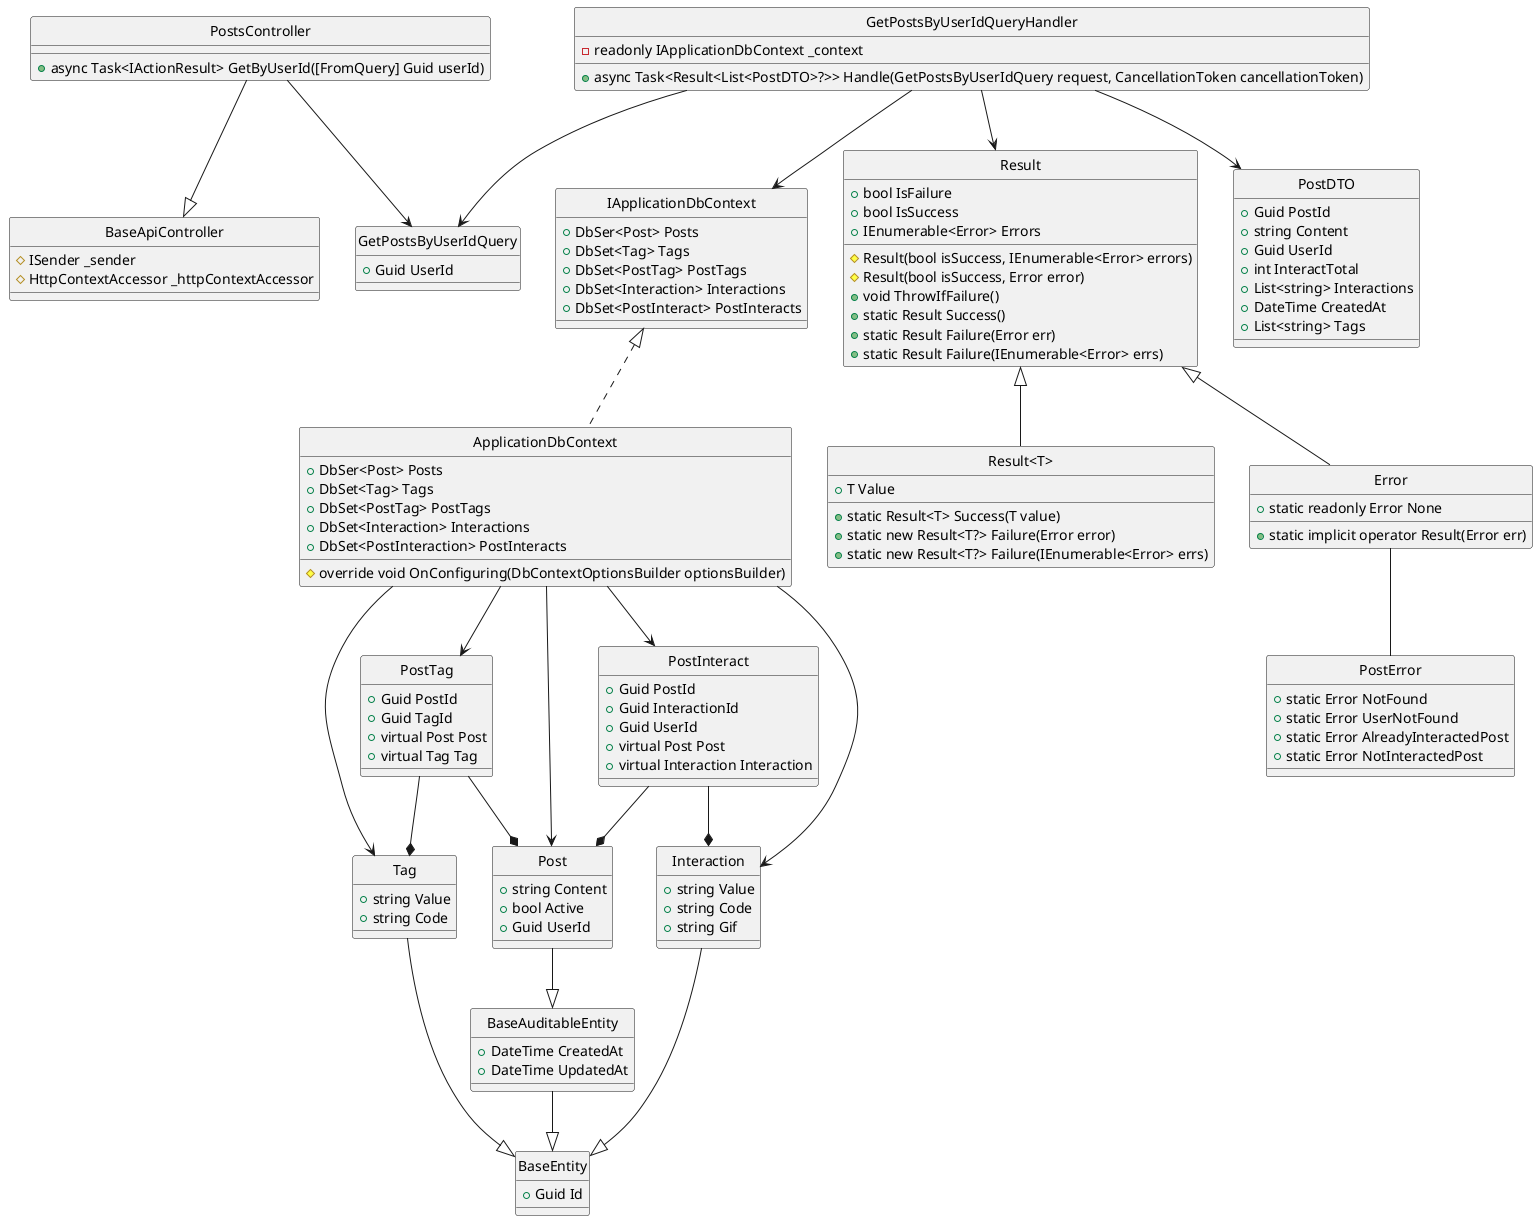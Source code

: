 @startuml 
hide circle

class BaseApiController {
    #ISender _sender
    #HttpContextAccessor _httpContextAccessor
}

class PostsController {
    +async Task<IActionResult> GetByUserId([FromQuery] Guid userId)
}

class GetPostsByUserIdQuery {
    +Guid UserId
}

class GetPostsByUserIdQueryHandler {
    -readonly IApplicationDbContext _context
    +async Task<Result<List<PostDTO>?>> Handle(GetPostsByUserIdQuery request, CancellationToken cancellationToken)
}

class IApplicationDbContext {
    +DbSer<Post> Posts
    +DbSet<Tag> Tags
    +DbSet<PostTag> PostTags
    +DbSet<Interaction> Interactions
    +DbSet<PostInteract> PostInteracts
}

class ApplicationDbContext {
    +DbSer<Post> Posts
    +DbSet<Tag> Tags
    +DbSet<PostTag> PostTags
    +DbSet<Interaction> Interactions
    +DbSet<PostInteraction> PostInteracts
    #override void OnConfiguring(DbContextOptionsBuilder optionsBuilder)
}

class Result {
    +bool IsFailure
    +bool IsSuccess
    +IEnumerable<Error> Errors
    #Result(bool isSuccess, IEnumerable<Error> errors)
    #Result(bool isSuccess, Error error)
    +void ThrowIfFailure()
    +static Result Success()
    +static Result Failure(Error err)
    +static Result Failure(IEnumerable<Error> errs)
}

class "Result<T>" {
    +T Value
    +static Result<T> Success(T value)
    +static new Result<T?> Failure(Error error)
    +static new Result<T?> Failure(IEnumerable<Error> errs)
}

class Error {
    +static readonly Error None
    +static implicit operator Result(Error err)
}

class PostError {
    +static Error NotFound
    +static Error UserNotFound
    +static Error AlreadyInteractedPost
    +static Error NotInteractedPost
}

class PostDTO {
    +Guid PostId
    +string Content
    +Guid UserId
    +int InteractTotal 
    +List<string> Interactions
    +DateTime CreatedAt
    +List<string> Tags
}

class BaseEntity {
    +Guid Id
}

class BaseAuditableEntity{
    +DateTime CreatedAt
    +DateTime UpdatedAt
}

class Tag {
    +string Value
    +string Code
}

class Post {
    +string Content
    +bool Active
    +Guid UserId
}

class PostTag {
    +Guid PostId
    +Guid TagId 
    +virtual Post Post
    +virtual Tag Tag
}

class Interaction {
    +string Value
    +string Code
    +string Gif
}

class PostInteract {
    +Guid PostId
    +Guid InteractionId
    +Guid UserId
    +virtual Post Post
    +virtual Interaction Interaction
}

PostsController --|> BaseApiController
PostsController --> GetPostsByUserIdQuery
GetPostsByUserIdQueryHandler --> GetPostsByUserIdQuery
GetPostsByUserIdQueryHandler --> Result
GetPostsByUserIdQueryHandler --> IApplicationDbContext
GetPostsByUserIdQueryHandler --> PostDTO
IApplicationDbContext <|.. ApplicationDbContext
Result <|-- Error
Result <|-- "Result<T>"
Error -- PostError
ApplicationDbContext --> Tag
ApplicationDbContext --> Post
ApplicationDbContext --> PostTag
ApplicationDbContext --> Interaction
ApplicationDbContext --> PostInteract
Tag --|> BaseEntity
Interaction --|> BaseEntity
Post --|> BaseAuditableEntity
BaseAuditableEntity --|> BaseEntity
PostTag --* Post
PostTag --* Tag
PostInteract --* Post
PostInteract --* Interaction
@enduml